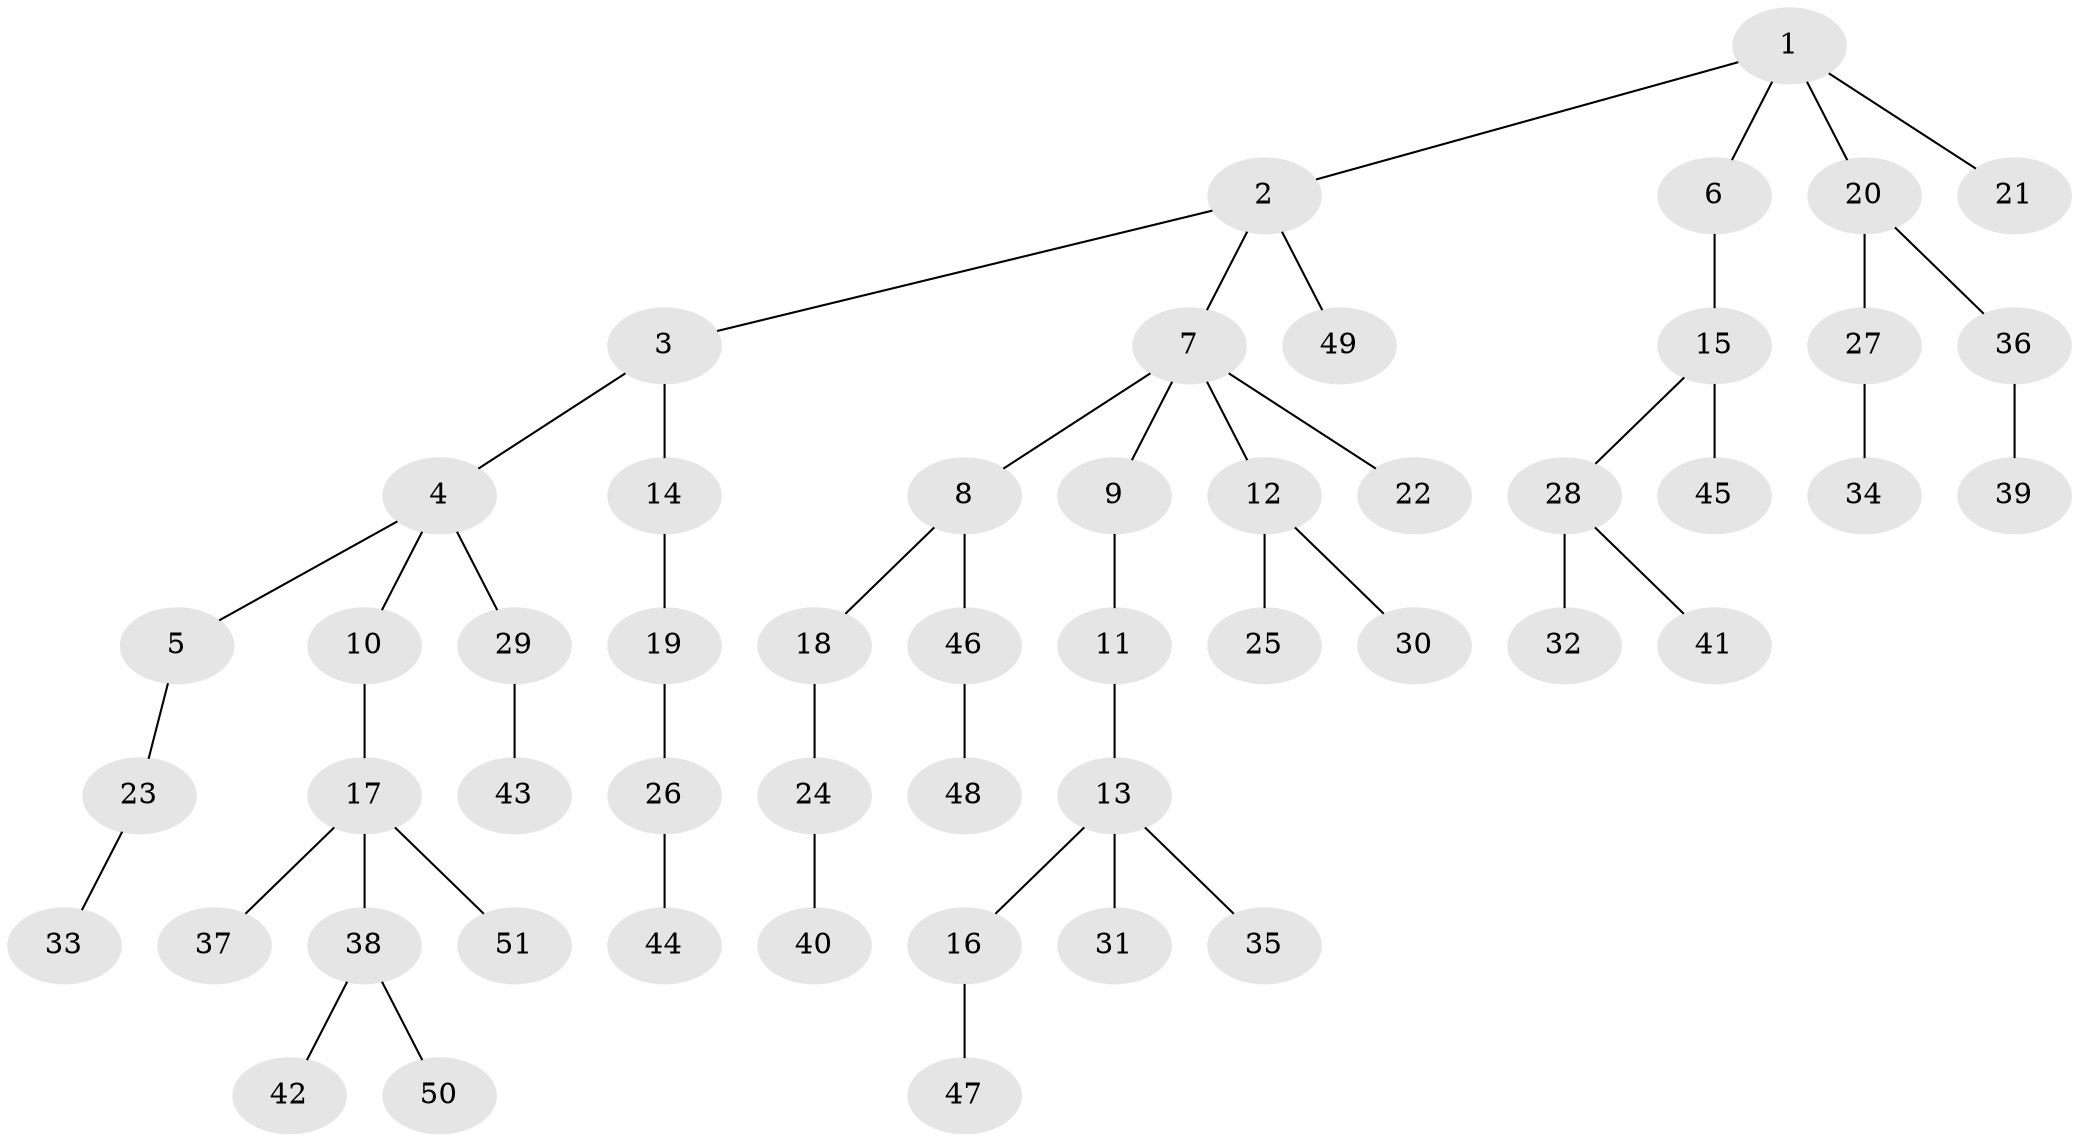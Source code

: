 // Generated by graph-tools (version 1.1) at 2025/02/03/09/25 03:02:17]
// undirected, 51 vertices, 50 edges
graph export_dot {
graph [start="1"]
  node [color=gray90,style=filled];
  1;
  2;
  3;
  4;
  5;
  6;
  7;
  8;
  9;
  10;
  11;
  12;
  13;
  14;
  15;
  16;
  17;
  18;
  19;
  20;
  21;
  22;
  23;
  24;
  25;
  26;
  27;
  28;
  29;
  30;
  31;
  32;
  33;
  34;
  35;
  36;
  37;
  38;
  39;
  40;
  41;
  42;
  43;
  44;
  45;
  46;
  47;
  48;
  49;
  50;
  51;
  1 -- 2;
  1 -- 6;
  1 -- 20;
  1 -- 21;
  2 -- 3;
  2 -- 7;
  2 -- 49;
  3 -- 4;
  3 -- 14;
  4 -- 5;
  4 -- 10;
  4 -- 29;
  5 -- 23;
  6 -- 15;
  7 -- 8;
  7 -- 9;
  7 -- 12;
  7 -- 22;
  8 -- 18;
  8 -- 46;
  9 -- 11;
  10 -- 17;
  11 -- 13;
  12 -- 25;
  12 -- 30;
  13 -- 16;
  13 -- 31;
  13 -- 35;
  14 -- 19;
  15 -- 28;
  15 -- 45;
  16 -- 47;
  17 -- 37;
  17 -- 38;
  17 -- 51;
  18 -- 24;
  19 -- 26;
  20 -- 27;
  20 -- 36;
  23 -- 33;
  24 -- 40;
  26 -- 44;
  27 -- 34;
  28 -- 32;
  28 -- 41;
  29 -- 43;
  36 -- 39;
  38 -- 42;
  38 -- 50;
  46 -- 48;
}
